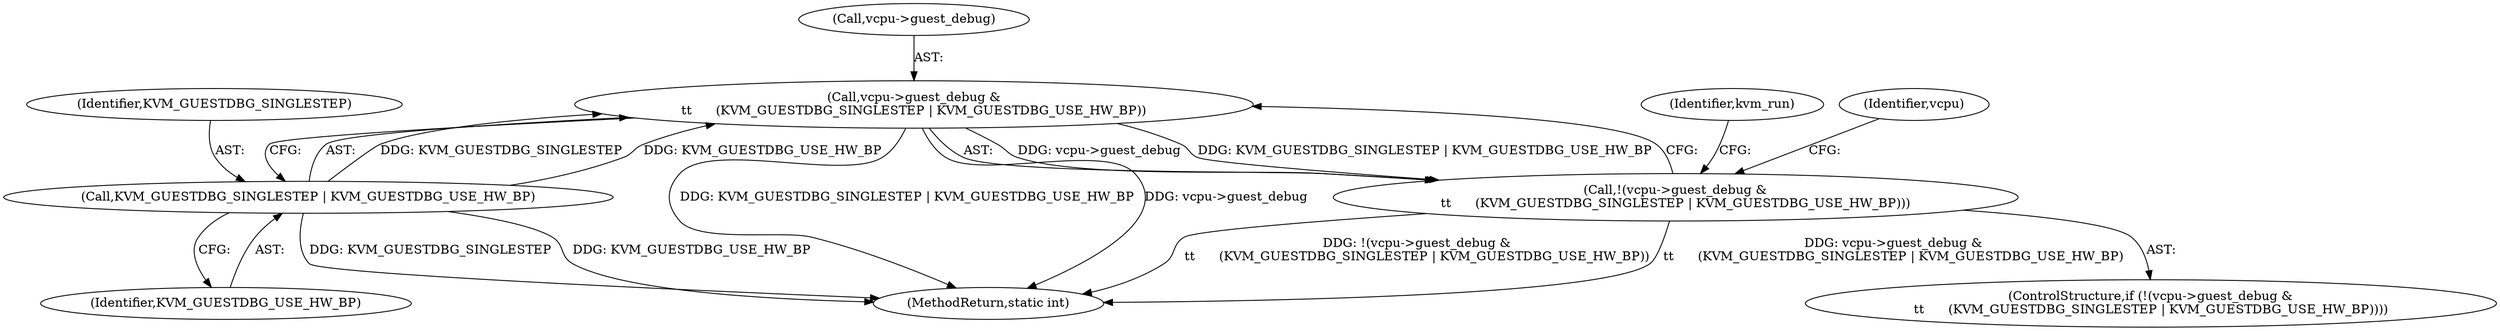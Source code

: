digraph "0_linux_54a20552e1eae07aa240fa370a0293e006b5faed_0@pointer" {
"1000335" [label="(Call,vcpu->guest_debug &\n\t\t      (KVM_GUESTDBG_SINGLESTEP | KVM_GUESTDBG_USE_HW_BP))"];
"1000339" [label="(Call,KVM_GUESTDBG_SINGLESTEP | KVM_GUESTDBG_USE_HW_BP)"];
"1000334" [label="(Call,!(vcpu->guest_debug &\n\t\t      (KVM_GUESTDBG_SINGLESTEP | KVM_GUESTDBG_USE_HW_BP)))"];
"1000375" [label="(Identifier,kvm_run)"];
"1000341" [label="(Identifier,KVM_GUESTDBG_USE_HW_BP)"];
"1000333" [label="(ControlStructure,if (!(vcpu->guest_debug &\n\t\t      (KVM_GUESTDBG_SINGLESTEP | KVM_GUESTDBG_USE_HW_BP))))"];
"1000339" [label="(Call,KVM_GUESTDBG_SINGLESTEP | KVM_GUESTDBG_USE_HW_BP)"];
"1000336" [label="(Call,vcpu->guest_debug)"];
"1000340" [label="(Identifier,KVM_GUESTDBG_SINGLESTEP)"];
"1000457" [label="(MethodReturn,static int)"];
"1000334" [label="(Call,!(vcpu->guest_debug &\n\t\t      (KVM_GUESTDBG_SINGLESTEP | KVM_GUESTDBG_USE_HW_BP)))"];
"1000335" [label="(Call,vcpu->guest_debug &\n\t\t      (KVM_GUESTDBG_SINGLESTEP | KVM_GUESTDBG_USE_HW_BP))"];
"1000346" [label="(Identifier,vcpu)"];
"1000335" -> "1000334"  [label="AST: "];
"1000335" -> "1000339"  [label="CFG: "];
"1000336" -> "1000335"  [label="AST: "];
"1000339" -> "1000335"  [label="AST: "];
"1000334" -> "1000335"  [label="CFG: "];
"1000335" -> "1000457"  [label="DDG: KVM_GUESTDBG_SINGLESTEP | KVM_GUESTDBG_USE_HW_BP"];
"1000335" -> "1000457"  [label="DDG: vcpu->guest_debug"];
"1000335" -> "1000334"  [label="DDG: vcpu->guest_debug"];
"1000335" -> "1000334"  [label="DDG: KVM_GUESTDBG_SINGLESTEP | KVM_GUESTDBG_USE_HW_BP"];
"1000339" -> "1000335"  [label="DDG: KVM_GUESTDBG_SINGLESTEP"];
"1000339" -> "1000335"  [label="DDG: KVM_GUESTDBG_USE_HW_BP"];
"1000339" -> "1000341"  [label="CFG: "];
"1000340" -> "1000339"  [label="AST: "];
"1000341" -> "1000339"  [label="AST: "];
"1000339" -> "1000457"  [label="DDG: KVM_GUESTDBG_SINGLESTEP"];
"1000339" -> "1000457"  [label="DDG: KVM_GUESTDBG_USE_HW_BP"];
"1000334" -> "1000333"  [label="AST: "];
"1000346" -> "1000334"  [label="CFG: "];
"1000375" -> "1000334"  [label="CFG: "];
"1000334" -> "1000457"  [label="DDG: !(vcpu->guest_debug &\n\t\t      (KVM_GUESTDBG_SINGLESTEP | KVM_GUESTDBG_USE_HW_BP))"];
"1000334" -> "1000457"  [label="DDG: vcpu->guest_debug &\n\t\t      (KVM_GUESTDBG_SINGLESTEP | KVM_GUESTDBG_USE_HW_BP)"];
}

